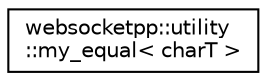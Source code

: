 digraph "Graphical Class Hierarchy"
{
  edge [fontname="Helvetica",fontsize="10",labelfontname="Helvetica",labelfontsize="10"];
  node [fontname="Helvetica",fontsize="10",shape=record];
  rankdir="LR";
  Node0 [label="websocketpp::utility\l::my_equal\< charT \>",height=0.2,width=0.4,color="black", fillcolor="white", style="filled",URL="$structwebsocketpp_1_1utility_1_1my__equal.html",tooltip="Helper functor for case insensitive find. "];
}
